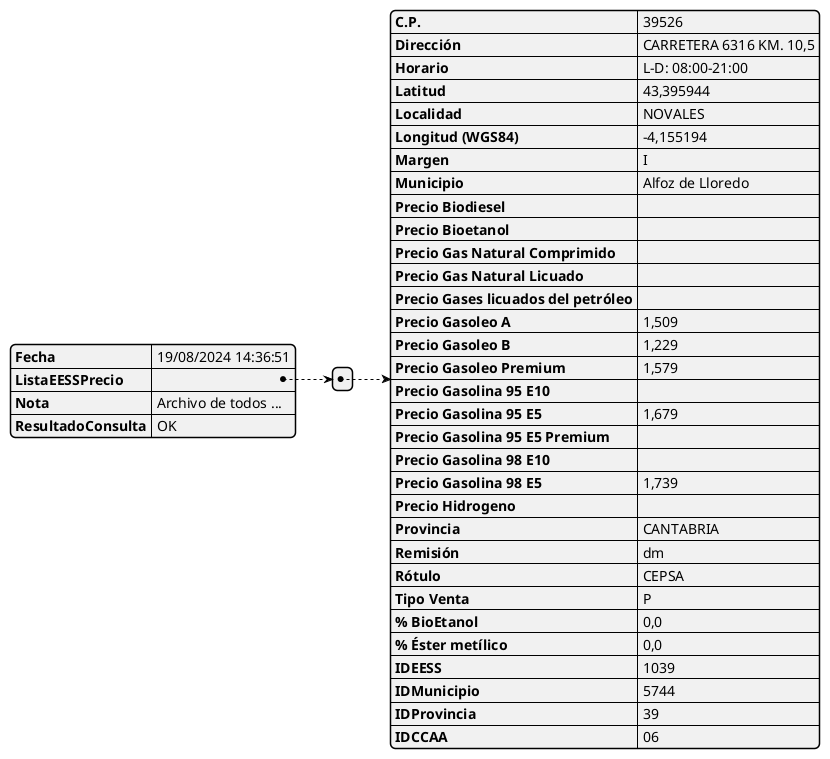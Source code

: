 @startjson
{
    "Fecha": "19\/08\/2024 14:36:51",
    "ListaEESSPrecio": [
        {
            "C.P.": "39526",
            "Dirección": "CARRETERA 6316 KM. 10,5",
            "Horario": "L-D: 08:00-21:00",
            "Latitud": "43,395944",
            "Localidad": "NOVALES",
            "Longitud (WGS84)": "-4,155194",
            "Margen": "I",
            "Municipio": "Alfoz de Lloredo",
            "Precio Biodiesel": "",
            "Precio Bioetanol": "",
            "Precio Gas Natural Comprimido": "",
            "Precio Gas Natural Licuado": "",
            "Precio Gases licuados del petróleo": "",
            "Precio Gasoleo A": "1,509",
            "Precio Gasoleo B": "1,229",
            "Precio Gasoleo Premium": "1,579",
            "Precio Gasolina 95 E10": "",
            "Precio Gasolina 95 E5": "1,679",
            "Precio Gasolina 95 E5 Premium": "",
            "Precio Gasolina 98 E10": "",
            "Precio Gasolina 98 E5": "1,739",
            "Precio Hidrogeno": "",
            "Provincia": "CANTABRIA",
            "Remisión": "dm",
            "Rótulo": "CEPSA",
            "Tipo Venta": "P",
            "% BioEtanol": "0,0",
            "% Éster metílico": "0,0",
            "IDEESS": "1039",
            "IDMunicipio": "5744",
            "IDProvincia": "39",
            "IDCCAA": "06"
        }
    ],
    "Nota": "Archivo de todos ...",
    "ResultadoConsulta": "OK"
}
@endjson